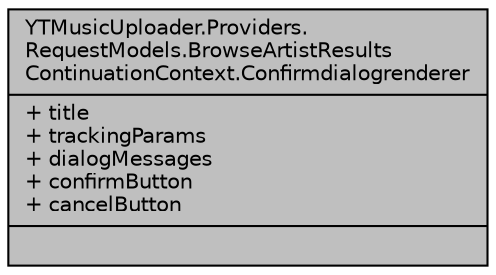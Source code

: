 digraph "YTMusicUploader.Providers.RequestModels.BrowseArtistResultsContinuationContext.Confirmdialogrenderer"
{
 // LATEX_PDF_SIZE
  edge [fontname="Helvetica",fontsize="10",labelfontname="Helvetica",labelfontsize="10"];
  node [fontname="Helvetica",fontsize="10",shape=record];
  Node1 [label="{YTMusicUploader.Providers.\lRequestModels.BrowseArtistResults\lContinuationContext.Confirmdialogrenderer\n|+ title\l+ trackingParams\l+ dialogMessages\l+ confirmButton\l+ cancelButton\l|}",height=0.2,width=0.4,color="black", fillcolor="grey75", style="filled", fontcolor="black",tooltip=" "];
}
